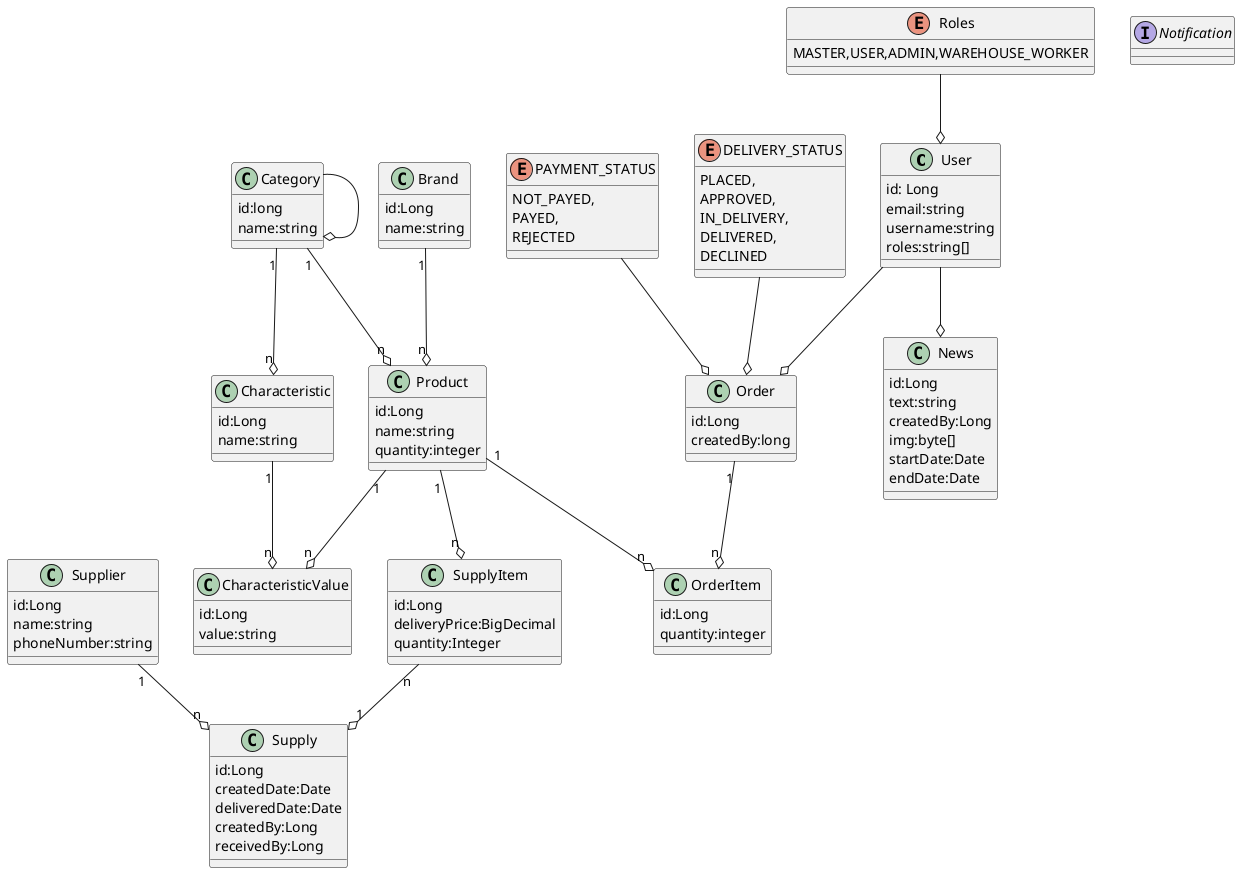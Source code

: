 @startuml
'https://plantuml.com/sequence-diagram

class User{
id: Long
email:string
username:string
roles:string[]
}

enum Roles{
MASTER,USER,ADMIN,WAREHOUSE_WORKER
}

class Supply{
id:Long
createdDate:Date
deliveredDate:Date
createdBy:Long
receivedBy:Long
}

class SupplyItem{
id:Long
deliveryPrice:BigDecimal
quantity:Integer
}

class Supplier{
id:Long
name:string
phoneNumber:string
}

class Brand{
id:Long
name:string
}

class Category{
id:long
name:string
}

class CharacteristicValue{
id:Long
value:string
}

class Characteristic{
id:Long
name:string
}

class Product{
id:Long
name:string
quantity:integer
}

enum PAYMENT_STATUS{
NOT_PAYED,
PAYED,
REJECTED
}

enum DELIVERY_STATUS{
PLACED,
APPROVED,
IN_DELIVERY,
DELIVERED,
DECLINED
}

class Order{
id:Long
createdBy:long

}

class OrderItem{
id:Long
quantity:integer
}

class News{
id:Long
text:string
createdBy:Long
img:byte[]
startDate:Date
endDate:Date
}

interface Notification {
}

Product "1" --o "n" CharacteristicValue
Category "1" --o "n" Characteristic
Category "1" --o "n" Product
Brand "1" --o "n" Product
Characteristic "1" --o "n" CharacteristicValue
Product "1" --o "n" OrderItem
Order "1" --o "n" OrderItem
Roles--o User
Category--o Category
SupplyItem "n" --o "1" Supply
Product "1" --o "n" SupplyItem
Supplier "1" --o "n" Supply
DELIVERY_STATUS --o Order
PAYMENT_STATUS --o Order
User --o Order
User --o News
@enduml